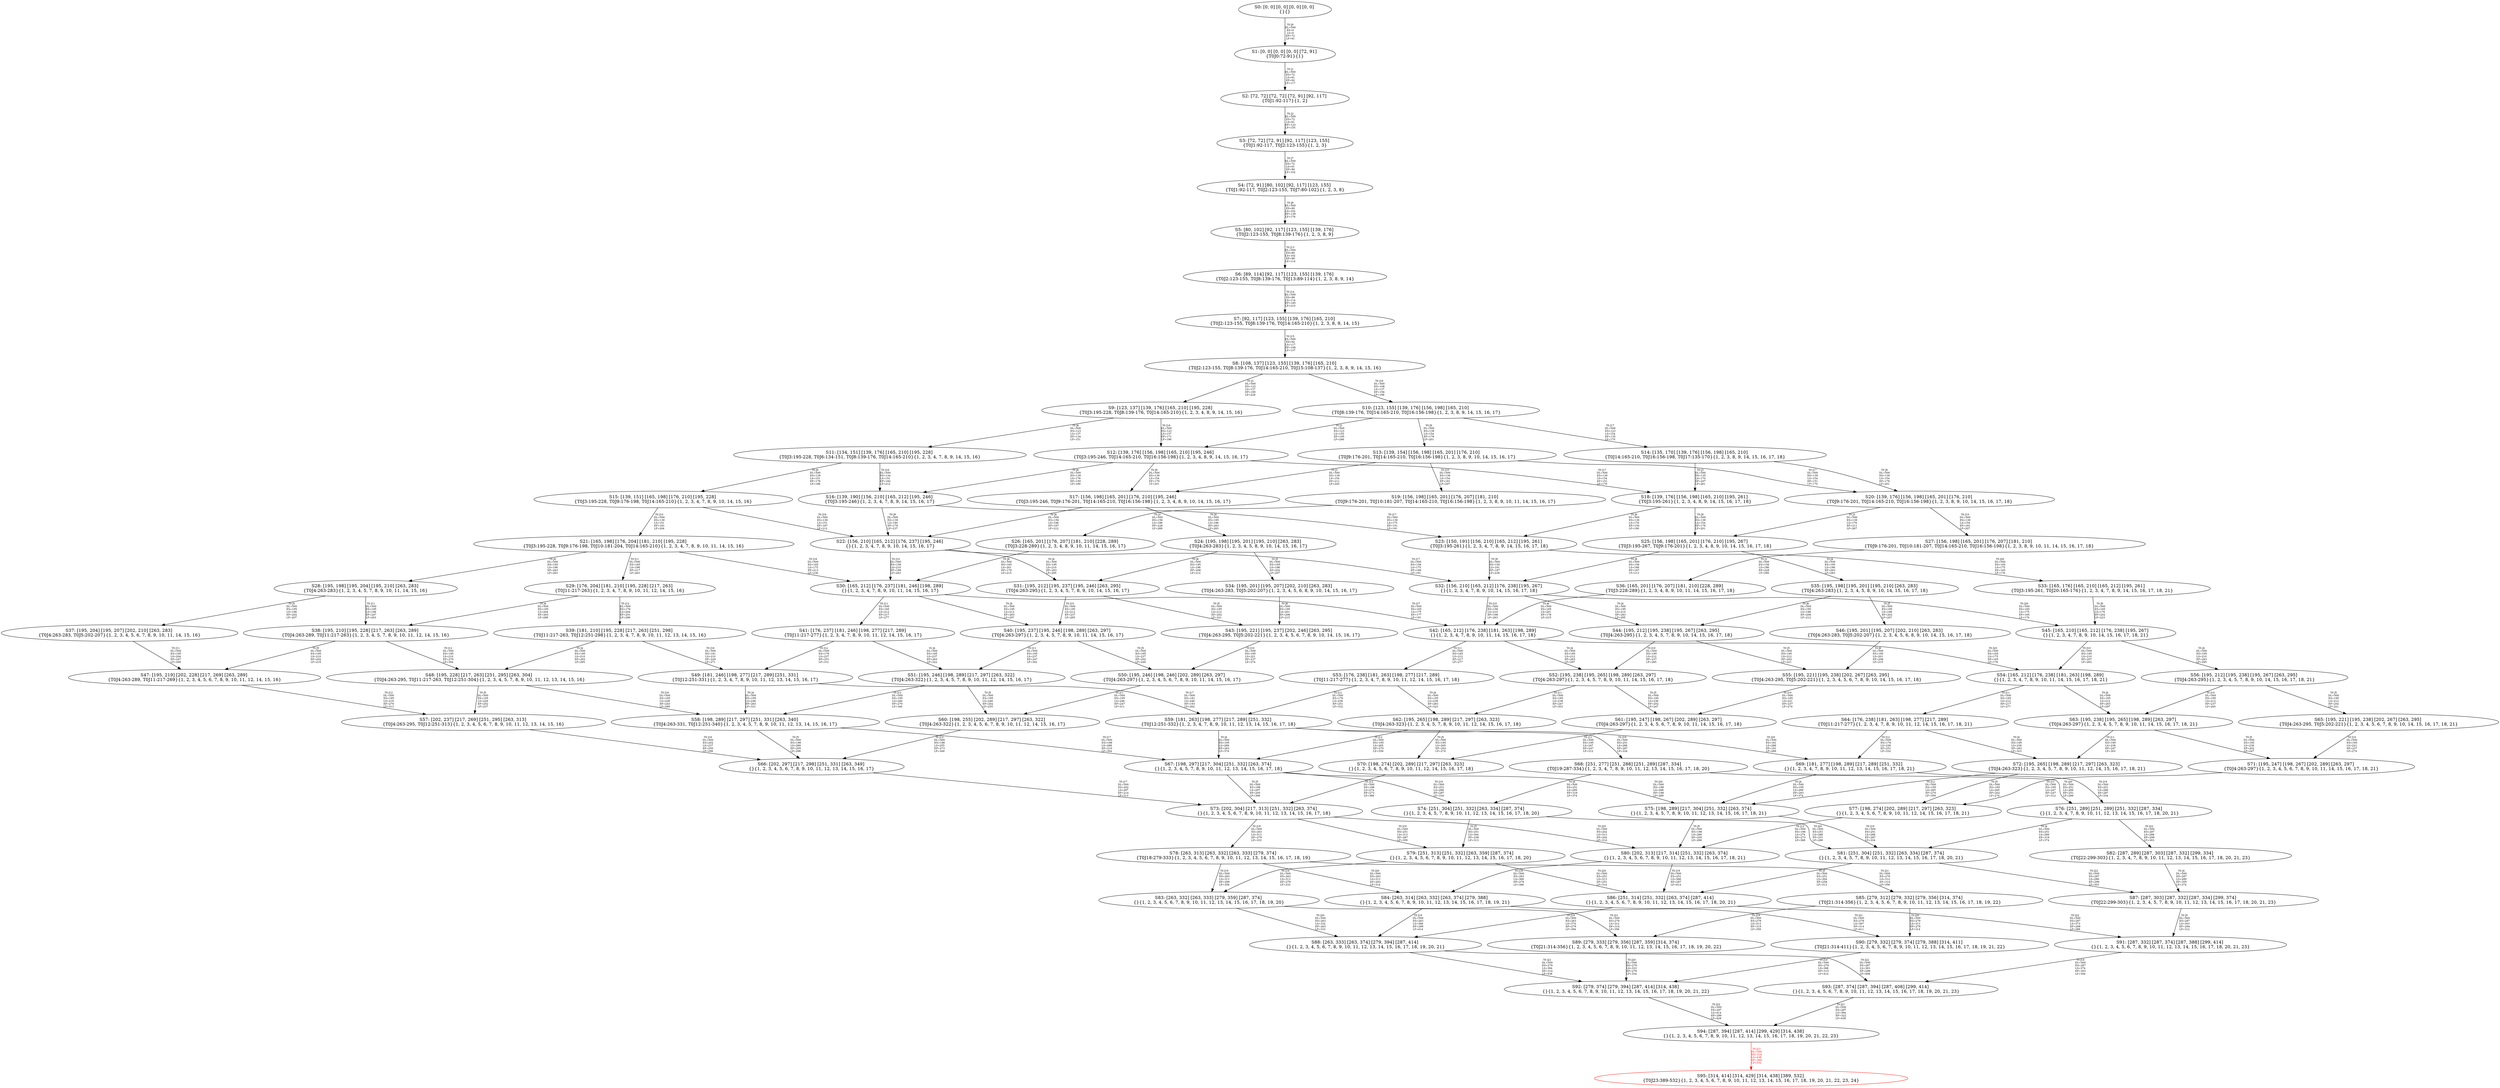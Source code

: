 digraph {
	S0[label="S0: [0, 0] [0, 0] [0, 0] [0, 0] \n{}{}"];
	S1[label="S1: [0, 0] [0, 0] [0, 0] [72, 91] \n{T0J0:72-91}{1}"];
	S2[label="S2: [72, 72] [72, 72] [72, 91] [92, 117] \n{T0J1:92-117}{1, 2}"];
	S3[label="S3: [72, 72] [72, 91] [92, 117] [123, 155] \n{T0J1:92-117, T0J2:123-155}{1, 2, 3}"];
	S4[label="S4: [72, 91] [80, 102] [92, 117] [123, 155] \n{T0J1:92-117, T0J2:123-155, T0J7:80-102}{1, 2, 3, 8}"];
	S5[label="S5: [80, 102] [92, 117] [123, 155] [139, 176] \n{T0J2:123-155, T0J8:139-176}{1, 2, 3, 8, 9}"];
	S6[label="S6: [89, 114] [92, 117] [123, 155] [139, 176] \n{T0J2:123-155, T0J8:139-176, T0J13:89-114}{1, 2, 3, 8, 9, 14}"];
	S7[label="S7: [92, 117] [123, 155] [139, 176] [165, 210] \n{T0J2:123-155, T0J8:139-176, T0J14:165-210}{1, 2, 3, 8, 9, 14, 15}"];
	S8[label="S8: [108, 137] [123, 155] [139, 176] [165, 210] \n{T0J2:123-155, T0J8:139-176, T0J14:165-210, T0J15:108-137}{1, 2, 3, 8, 9, 14, 15, 16}"];
	S9[label="S9: [123, 137] [139, 176] [165, 210] [195, 228] \n{T0J3:195-228, T0J8:139-176, T0J14:165-210}{1, 2, 3, 4, 8, 9, 14, 15, 16}"];
	S10[label="S10: [123, 155] [139, 176] [156, 198] [165, 210] \n{T0J8:139-176, T0J14:165-210, T0J16:156-198}{1, 2, 3, 8, 9, 14, 15, 16, 17}"];
	S11[label="S11: [134, 151] [139, 176] [165, 210] [195, 228] \n{T0J3:195-228, T0J6:134-151, T0J8:139-176, T0J14:165-210}{1, 2, 3, 4, 7, 8, 9, 14, 15, 16}"];
	S12[label="S12: [139, 176] [156, 198] [165, 210] [195, 246] \n{T0J3:195-246, T0J14:165-210, T0J16:156-198}{1, 2, 3, 4, 8, 9, 14, 15, 16, 17}"];
	S13[label="S13: [139, 154] [156, 198] [165, 201] [176, 210] \n{T0J9:176-201, T0J14:165-210, T0J16:156-198}{1, 2, 3, 8, 9, 10, 14, 15, 16, 17}"];
	S14[label="S14: [135, 170] [139, 176] [156, 198] [165, 210] \n{T0J14:165-210, T0J16:156-198, T0J17:135-170}{1, 2, 3, 8, 9, 14, 15, 16, 17, 18}"];
	S15[label="S15: [139, 151] [165, 198] [176, 210] [195, 228] \n{T0J3:195-228, T0J9:176-198, T0J14:165-210}{1, 2, 3, 4, 7, 8, 9, 10, 14, 15, 16}"];
	S16[label="S16: [139, 190] [156, 210] [165, 212] [195, 246] \n{T0J3:195-246}{1, 2, 3, 4, 7, 8, 9, 14, 15, 16, 17}"];
	S17[label="S17: [156, 198] [165, 201] [176, 210] [195, 246] \n{T0J3:195-246, T0J9:176-201, T0J14:165-210, T0J16:156-198}{1, 2, 3, 4, 8, 9, 10, 14, 15, 16, 17}"];
	S18[label="S18: [139, 176] [156, 198] [165, 210] [195, 261] \n{T0J3:195-261}{1, 2, 3, 4, 8, 9, 14, 15, 16, 17, 18}"];
	S19[label="S19: [156, 198] [165, 201] [176, 207] [181, 210] \n{T0J9:176-201, T0J10:181-207, T0J14:165-210, T0J16:156-198}{1, 2, 3, 8, 9, 10, 11, 14, 15, 16, 17}"];
	S20[label="S20: [139, 176] [156, 198] [165, 201] [176, 210] \n{T0J9:176-201, T0J14:165-210, T0J16:156-198}{1, 2, 3, 8, 9, 10, 14, 15, 16, 17, 18}"];
	S21[label="S21: [165, 198] [176, 204] [181, 210] [195, 228] \n{T0J3:195-228, T0J9:176-198, T0J10:181-204, T0J14:165-210}{1, 2, 3, 4, 7, 8, 9, 10, 11, 14, 15, 16}"];
	S22[label="S22: [156, 210] [165, 212] [176, 237] [195, 246] \n{}{1, 2, 3, 4, 7, 8, 9, 10, 14, 15, 16, 17}"];
	S23[label="S23: [150, 191] [156, 210] [165, 212] [195, 261] \n{T0J3:195-261}{1, 2, 3, 4, 7, 8, 9, 14, 15, 16, 17, 18}"];
	S24[label="S24: [195, 198] [195, 201] [195, 210] [263, 283] \n{T0J4:263-283}{1, 2, 3, 4, 5, 8, 9, 10, 14, 15, 16, 17}"];
	S25[label="S25: [156, 198] [165, 201] [176, 210] [195, 267] \n{T0J3:195-267, T0J9:176-201}{1, 2, 3, 4, 8, 9, 10, 14, 15, 16, 17, 18}"];
	S26[label="S26: [165, 201] [176, 207] [181, 210] [228, 289] \n{T0J3:228-289}{1, 2, 3, 4, 8, 9, 10, 11, 14, 15, 16, 17}"];
	S27[label="S27: [156, 198] [165, 201] [176, 207] [181, 210] \n{T0J9:176-201, T0J10:181-207, T0J14:165-210, T0J16:156-198}{1, 2, 3, 8, 9, 10, 11, 14, 15, 16, 17, 18}"];
	S28[label="S28: [195, 198] [195, 204] [195, 210] [263, 283] \n{T0J4:263-283}{1, 2, 3, 4, 5, 7, 8, 9, 10, 11, 14, 15, 16}"];
	S29[label="S29: [176, 204] [181, 210] [195, 228] [217, 263] \n{T0J11:217-263}{1, 2, 3, 4, 7, 8, 9, 10, 11, 12, 14, 15, 16}"];
	S30[label="S30: [165, 212] [176, 237] [181, 246] [198, 289] \n{}{1, 2, 3, 4, 7, 8, 9, 10, 11, 14, 15, 16, 17}"];
	S31[label="S31: [195, 212] [195, 237] [195, 246] [263, 295] \n{T0J4:263-295}{1, 2, 3, 4, 5, 7, 8, 9, 10, 14, 15, 16, 17}"];
	S32[label="S32: [156, 210] [165, 212] [176, 238] [195, 267] \n{}{1, 2, 3, 4, 7, 8, 9, 10, 14, 15, 16, 17, 18}"];
	S33[label="S33: [165, 176] [165, 210] [165, 212] [195, 261] \n{T0J3:195-261, T0J20:165-176}{1, 2, 3, 4, 7, 8, 9, 14, 15, 16, 17, 18, 21}"];
	S34[label="S34: [195, 201] [195, 207] [202, 210] [263, 283] \n{T0J4:263-283, T0J5:202-207}{1, 2, 3, 4, 5, 6, 8, 9, 10, 14, 15, 16, 17}"];
	S35[label="S35: [195, 198] [195, 201] [195, 210] [263, 283] \n{T0J4:263-283}{1, 2, 3, 4, 5, 8, 9, 10, 14, 15, 16, 17, 18}"];
	S36[label="S36: [165, 201] [176, 207] [181, 210] [228, 289] \n{T0J3:228-289}{1, 2, 3, 4, 8, 9, 10, 11, 14, 15, 16, 17, 18}"];
	S37[label="S37: [195, 204] [195, 207] [202, 210] [263, 283] \n{T0J4:263-283, T0J5:202-207}{1, 2, 3, 4, 5, 6, 7, 8, 9, 10, 11, 14, 15, 16}"];
	S38[label="S38: [195, 210] [195, 228] [217, 263] [263, 289] \n{T0J4:263-289, T0J11:217-263}{1, 2, 3, 4, 5, 7, 8, 9, 10, 11, 12, 14, 15, 16}"];
	S39[label="S39: [181, 210] [195, 228] [217, 263] [251, 298] \n{T0J11:217-263, T0J12:251-298}{1, 2, 3, 4, 7, 8, 9, 10, 11, 12, 13, 14, 15, 16}"];
	S40[label="S40: [195, 237] [195, 246] [198, 289] [263, 297] \n{T0J4:263-297}{1, 2, 3, 4, 5, 7, 8, 9, 10, 11, 14, 15, 16, 17}"];
	S41[label="S41: [176, 237] [181, 246] [198, 277] [217, 289] \n{T0J11:217-277}{1, 2, 3, 4, 7, 8, 9, 10, 11, 12, 14, 15, 16, 17}"];
	S42[label="S42: [165, 212] [176, 238] [181, 263] [198, 289] \n{}{1, 2, 3, 4, 7, 8, 9, 10, 11, 14, 15, 16, 17, 18}"];
	S43[label="S43: [195, 221] [195, 237] [202, 246] [263, 295] \n{T0J4:263-295, T0J5:202-221}{1, 2, 3, 4, 5, 6, 7, 8, 9, 10, 14, 15, 16, 17}"];
	S44[label="S44: [195, 212] [195, 238] [195, 267] [263, 295] \n{T0J4:263-295}{1, 2, 3, 4, 5, 7, 8, 9, 10, 14, 15, 16, 17, 18}"];
	S45[label="S45: [165, 210] [165, 212] [176, 238] [195, 267] \n{}{1, 2, 3, 4, 7, 8, 9, 10, 14, 15, 16, 17, 18, 21}"];
	S46[label="S46: [195, 201] [195, 207] [202, 210] [263, 283] \n{T0J4:263-283, T0J5:202-207}{1, 2, 3, 4, 5, 6, 8, 9, 10, 14, 15, 16, 17, 18}"];
	S47[label="S47: [195, 219] [202, 228] [217, 269] [263, 289] \n{T0J4:263-289, T0J11:217-269}{1, 2, 3, 4, 5, 6, 7, 8, 9, 10, 11, 12, 14, 15, 16}"];
	S48[label="S48: [195, 228] [217, 263] [251, 295] [263, 304] \n{T0J4:263-295, T0J11:217-263, T0J12:251-304}{1, 2, 3, 4, 5, 7, 8, 9, 10, 11, 12, 13, 14, 15, 16}"];
	S49[label="S49: [181, 246] [198, 277] [217, 289] [251, 331] \n{T0J12:251-331}{1, 2, 3, 4, 7, 8, 9, 10, 11, 12, 13, 14, 15, 16, 17}"];
	S50[label="S50: [195, 246] [198, 246] [202, 289] [263, 297] \n{T0J4:263-297}{1, 2, 3, 4, 5, 6, 7, 8, 9, 10, 11, 14, 15, 16, 17}"];
	S51[label="S51: [195, 246] [198, 289] [217, 297] [263, 322] \n{T0J4:263-322}{1, 2, 3, 4, 5, 7, 8, 9, 10, 11, 12, 14, 15, 16, 17}"];
	S52[label="S52: [195, 238] [195, 265] [198, 289] [263, 297] \n{T0J4:263-297}{1, 2, 3, 4, 5, 7, 8, 9, 10, 11, 14, 15, 16, 17, 18}"];
	S53[label="S53: [176, 238] [181, 263] [198, 277] [217, 289] \n{T0J11:217-277}{1, 2, 3, 4, 7, 8, 9, 10, 11, 12, 14, 15, 16, 17, 18}"];
	S54[label="S54: [165, 212] [176, 238] [181, 263] [198, 289] \n{}{1, 2, 3, 4, 7, 8, 9, 10, 11, 14, 15, 16, 17, 18, 21}"];
	S55[label="S55: [195, 221] [195, 238] [202, 267] [263, 295] \n{T0J4:263-295, T0J5:202-221}{1, 2, 3, 4, 5, 6, 7, 8, 9, 10, 14, 15, 16, 17, 18}"];
	S56[label="S56: [195, 212] [195, 238] [195, 267] [263, 295] \n{T0J4:263-295}{1, 2, 3, 4, 5, 7, 8, 9, 10, 14, 15, 16, 17, 18, 21}"];
	S57[label="S57: [202, 237] [217, 269] [251, 295] [263, 313] \n{T0J4:263-295, T0J12:251-313}{1, 2, 3, 4, 5, 6, 7, 8, 9, 10, 11, 12, 13, 14, 15, 16}"];
	S58[label="S58: [198, 289] [217, 297] [251, 331] [263, 340] \n{T0J4:263-331, T0J12:251-340}{1, 2, 3, 4, 5, 7, 8, 9, 10, 11, 12, 13, 14, 15, 16, 17}"];
	S59[label="S59: [181, 263] [198, 277] [217, 289] [251, 332] \n{T0J12:251-332}{1, 2, 3, 4, 7, 8, 9, 10, 11, 12, 13, 14, 15, 16, 17, 18}"];
	S60[label="S60: [198, 255] [202, 289] [217, 297] [263, 322] \n{T0J4:263-322}{1, 2, 3, 4, 5, 6, 7, 8, 9, 10, 11, 12, 14, 15, 16, 17}"];
	S61[label="S61: [195, 247] [198, 267] [202, 289] [263, 297] \n{T0J4:263-297}{1, 2, 3, 4, 5, 6, 7, 8, 9, 10, 11, 14, 15, 16, 17, 18}"];
	S62[label="S62: [195, 265] [198, 289] [217, 297] [263, 323] \n{T0J4:263-323}{1, 2, 3, 4, 5, 7, 8, 9, 10, 11, 12, 14, 15, 16, 17, 18}"];
	S63[label="S63: [195, 238] [195, 265] [198, 289] [263, 297] \n{T0J4:263-297}{1, 2, 3, 4, 5, 7, 8, 9, 10, 11, 14, 15, 16, 17, 18, 21}"];
	S64[label="S64: [176, 238] [181, 263] [198, 277] [217, 289] \n{T0J11:217-277}{1, 2, 3, 4, 7, 8, 9, 10, 11, 12, 14, 15, 16, 17, 18, 21}"];
	S65[label="S65: [195, 221] [195, 238] [202, 267] [263, 295] \n{T0J4:263-295, T0J5:202-221}{1, 2, 3, 4, 5, 6, 7, 8, 9, 10, 14, 15, 16, 17, 18, 21}"];
	S66[label="S66: [202, 297] [217, 298] [251, 331] [263, 349] \n{}{1, 2, 3, 4, 5, 6, 7, 8, 9, 10, 11, 12, 13, 14, 15, 16, 17}"];
	S67[label="S67: [198, 297] [217, 304] [251, 332] [263, 374] \n{}{1, 2, 3, 4, 5, 7, 8, 9, 10, 11, 12, 13, 14, 15, 16, 17, 18}"];
	S68[label="S68: [251, 277] [251, 288] [251, 289] [287, 334] \n{T0J19:287-334}{1, 2, 3, 4, 7, 8, 9, 10, 11, 12, 13, 14, 15, 16, 17, 18, 20}"];
	S69[label="S69: [181, 277] [198, 289] [217, 289] [251, 332] \n{}{1, 2, 3, 4, 7, 8, 9, 10, 11, 12, 13, 14, 15, 16, 17, 18, 21}"];
	S70[label="S70: [198, 274] [202, 289] [217, 297] [263, 323] \n{}{1, 2, 3, 4, 5, 6, 7, 8, 9, 10, 11, 12, 14, 15, 16, 17, 18}"];
	S71[label="S71: [195, 247] [198, 267] [202, 289] [263, 297] \n{T0J4:263-297}{1, 2, 3, 4, 5, 6, 7, 8, 9, 10, 11, 14, 15, 16, 17, 18, 21}"];
	S72[label="S72: [195, 265] [198, 289] [217, 297] [263, 323] \n{T0J4:263-323}{1, 2, 3, 4, 5, 7, 8, 9, 10, 11, 12, 14, 15, 16, 17, 18, 21}"];
	S73[label="S73: [202, 304] [217, 313] [251, 332] [263, 374] \n{}{1, 2, 3, 4, 5, 6, 7, 8, 9, 10, 11, 12, 13, 14, 15, 16, 17, 18}"];
	S74[label="S74: [251, 304] [251, 332] [263, 334] [287, 374] \n{}{1, 2, 3, 4, 5, 7, 8, 9, 10, 11, 12, 13, 14, 15, 16, 17, 18, 20}"];
	S75[label="S75: [198, 289] [217, 304] [251, 332] [263, 374] \n{}{1, 2, 3, 4, 5, 7, 8, 9, 10, 11, 12, 13, 14, 15, 16, 17, 18, 21}"];
	S76[label="S76: [251, 289] [251, 289] [251, 332] [287, 334] \n{}{1, 2, 3, 4, 7, 8, 9, 10, 11, 12, 13, 14, 15, 16, 17, 18, 20, 21}"];
	S77[label="S77: [198, 274] [202, 289] [217, 297] [263, 323] \n{}{1, 2, 3, 4, 5, 6, 7, 8, 9, 10, 11, 12, 14, 15, 16, 17, 18, 21}"];
	S78[label="S78: [263, 313] [263, 332] [263, 333] [279, 374] \n{T0J18:279-333}{1, 2, 3, 4, 5, 6, 7, 8, 9, 10, 11, 12, 13, 14, 15, 16, 17, 18, 19}"];
	S79[label="S79: [251, 313] [251, 332] [263, 359] [287, 374] \n{}{1, 2, 3, 4, 5, 6, 7, 8, 9, 10, 11, 12, 13, 14, 15, 16, 17, 18, 20}"];
	S80[label="S80: [202, 313] [217, 314] [251, 332] [263, 374] \n{}{1, 2, 3, 4, 5, 6, 7, 8, 9, 10, 11, 12, 13, 14, 15, 16, 17, 18, 21}"];
	S81[label="S81: [251, 304] [251, 332] [263, 334] [287, 374] \n{}{1, 2, 3, 4, 5, 7, 8, 9, 10, 11, 12, 13, 14, 15, 16, 17, 18, 20, 21}"];
	S82[label="S82: [287, 289] [287, 303] [287, 332] [299, 334] \n{T0J22:299-303}{1, 2, 3, 4, 7, 8, 9, 10, 11, 12, 13, 14, 15, 16, 17, 18, 20, 21, 23}"];
	S83[label="S83: [263, 332] [263, 333] [279, 359] [287, 374] \n{}{1, 2, 3, 4, 5, 6, 7, 8, 9, 10, 11, 12, 13, 14, 15, 16, 17, 18, 19, 20}"];
	S84[label="S84: [263, 314] [263, 332] [263, 374] [279, 388] \n{}{1, 2, 3, 4, 5, 6, 7, 8, 9, 10, 11, 12, 13, 14, 15, 16, 17, 18, 19, 21}"];
	S85[label="S85: [279, 312] [279, 332] [279, 356] [314, 374] \n{T0J21:314-356}{1, 2, 3, 4, 5, 6, 7, 8, 9, 10, 11, 12, 13, 14, 15, 16, 17, 18, 19, 22}"];
	S86[label="S86: [251, 314] [251, 332] [263, 374] [287, 414] \n{}{1, 2, 3, 4, 5, 6, 7, 8, 9, 10, 11, 12, 13, 14, 15, 16, 17, 18, 20, 21}"];
	S87[label="S87: [287, 303] [287, 332] [287, 334] [299, 374] \n{T0J22:299-303}{1, 2, 3, 4, 5, 7, 8, 9, 10, 11, 12, 13, 14, 15, 16, 17, 18, 20, 21, 23}"];
	S88[label="S88: [263, 333] [263, 374] [279, 394] [287, 414] \n{}{1, 2, 3, 4, 5, 6, 7, 8, 9, 10, 11, 12, 13, 14, 15, 16, 17, 18, 19, 20, 21}"];
	S89[label="S89: [279, 333] [279, 356] [287, 359] [314, 374] \n{T0J21:314-356}{1, 2, 3, 4, 5, 6, 7, 8, 9, 10, 11, 12, 13, 14, 15, 16, 17, 18, 19, 20, 22}"];
	S90[label="S90: [279, 332] [279, 374] [279, 388] [314, 411] \n{T0J21:314-411}{1, 2, 3, 4, 5, 6, 7, 8, 9, 10, 11, 12, 13, 14, 15, 16, 17, 18, 19, 21, 22}"];
	S91[label="S91: [287, 332] [287, 374] [287, 388] [299, 414] \n{}{1, 2, 3, 4, 5, 6, 7, 8, 9, 10, 11, 12, 13, 14, 15, 16, 17, 18, 20, 21, 23}"];
	S92[label="S92: [279, 374] [279, 394] [287, 414] [314, 438] \n{}{1, 2, 3, 4, 5, 6, 7, 8, 9, 10, 11, 12, 13, 14, 15, 16, 17, 18, 19, 20, 21, 22}"];
	S93[label="S93: [287, 374] [287, 394] [287, 408] [299, 414] \n{}{1, 2, 3, 4, 5, 6, 7, 8, 9, 10, 11, 12, 13, 14, 15, 16, 17, 18, 19, 20, 21, 23}"];
	S94[label="S94: [287, 394] [287, 414] [299, 429] [314, 438] \n{}{1, 2, 3, 4, 5, 6, 7, 8, 9, 10, 11, 12, 13, 14, 15, 16, 17, 18, 19, 20, 21, 22, 23}"];
	S95[label="S95: [314, 414] [314, 429] [314, 438] [389, 532] \n{T0J23:389-532}{1, 2, 3, 4, 5, 6, 7, 8, 9, 10, 11, 12, 13, 14, 15, 16, 17, 18, 19, 20, 21, 22, 23, 24}"];
	S0 -> S1[label="T0 J0\nDL=500\nES=0\nLS=0\nEF=72\nLF=91",fontsize=8];
	S1 -> S2[label="T0 J1\nDL=500\nES=72\nLS=91\nEF=92\nLF=117",fontsize=8];
	S2 -> S3[label="T0 J2\nDL=500\nES=72\nLS=91\nEF=123\nLF=155",fontsize=8];
	S3 -> S4[label="T0 J7\nDL=500\nES=72\nLS=91\nEF=80\nLF=102",fontsize=8];
	S4 -> S5[label="T0 J8\nDL=500\nES=80\nLS=102\nEF=139\nLF=176",fontsize=8];
	S5 -> S6[label="T0 J13\nDL=500\nES=80\nLS=102\nEF=89\nLF=114",fontsize=8];
	S6 -> S7[label="T0 J14\nDL=500\nES=89\nLS=114\nEF=165\nLF=210",fontsize=8];
	S7 -> S8[label="T0 J15\nDL=500\nES=92\nLS=117\nEF=108\nLF=137",fontsize=8];
	S8 -> S9[label="T0 J3\nDL=500\nES=123\nLS=137\nEF=195\nLF=228",fontsize=8];
	S8 -> S10[label="T0 J16\nDL=500\nES=108\nLS=137\nEF=156\nLF=198",fontsize=8];
	S9 -> S11[label="T0 J6\nDL=500\nES=123\nLS=137\nEF=134\nLF=151",fontsize=8];
	S9 -> S12[label="T0 J16\nDL=500\nES=123\nLS=137\nEF=171\nLF=198",fontsize=8];
	S10 -> S12[label="T0 J3\nDL=500\nES=123\nLS=155\nEF=195\nLF=246",fontsize=8];
	S10 -> S13[label="T0 J9\nDL=500\nES=139\nLS=154\nEF=176\nLF=201",fontsize=8];
	S10 -> S14[label="T0 J17\nDL=500\nES=123\nLS=154\nEF=135\nLF=170",fontsize=8];
	S11 -> S15[label="T0 J9\nDL=500\nES=139\nLS=151\nEF=176\nLF=198",fontsize=8];
	S11 -> S16[label="T0 J16\nDL=500\nES=134\nLS=151\nEF=182\nLF=212",fontsize=8];
	S12 -> S16[label="T0 J6\nDL=500\nES=139\nLS=176\nEF=150\nLF=190",fontsize=8];
	S12 -> S17[label="T0 J9\nDL=500\nES=139\nLS=154\nEF=176\nLF=201",fontsize=8];
	S12 -> S18[label="T0 J17\nDL=500\nES=139\nLS=154\nEF=151\nLF=170",fontsize=8];
	S13 -> S17[label="T0 J3\nDL=500\nES=139\nLS=154\nEF=211\nLF=245",fontsize=8];
	S13 -> S19[label="T0 J10\nDL=500\nES=139\nLS=154\nEF=181\nLF=207",fontsize=8];
	S13 -> S20[label="T0 J17\nDL=500\nES=139\nLS=154\nEF=151\nLF=170",fontsize=8];
	S14 -> S18[label="T0 J3\nDL=500\nES=135\nLS=170\nEF=207\nLF=261",fontsize=8];
	S14 -> S20[label="T0 J9\nDL=500\nES=139\nLS=154\nEF=176\nLF=201",fontsize=8];
	S15 -> S21[label="T0 J10\nDL=500\nES=139\nLS=151\nEF=181\nLF=204",fontsize=8];
	S15 -> S22[label="T0 J16\nDL=500\nES=139\nLS=151\nEF=187\nLF=212",fontsize=8];
	S16 -> S22[label="T0 J9\nDL=500\nES=139\nLS=190\nEF=176\nLF=237",fontsize=8];
	S16 -> S23[label="T0 J17\nDL=500\nES=139\nLS=175\nEF=151\nLF=191",fontsize=8];
	S17 -> S24[label="T0 J4\nDL=500\nES=195\nLS=198\nEF=263\nLF=283",fontsize=8];
	S17 -> S22[label="T0 J6\nDL=500\nES=156\nLS=198\nEF=167\nLF=212",fontsize=8];
	S18 -> S23[label="T0 J6\nDL=500\nES=139\nLS=176\nEF=150\nLF=190",fontsize=8];
	S18 -> S25[label="T0 J9\nDL=500\nES=139\nLS=154\nEF=176\nLF=201",fontsize=8];
	S19 -> S26[label="T0 J3\nDL=500\nES=156\nLS=198\nEF=228\nLF=289",fontsize=8];
	S20 -> S25[label="T0 J3\nDL=500\nES=139\nLS=176\nEF=211\nLF=267",fontsize=8];
	S20 -> S27[label="T0 J10\nDL=500\nES=139\nLS=154\nEF=181\nLF=207",fontsize=8];
	S21 -> S28[label="T0 J4\nDL=500\nES=195\nLS=198\nEF=263\nLF=283",fontsize=8];
	S21 -> S29[label="T0 J11\nDL=500\nES=165\nLS=198\nEF=217\nLF=263",fontsize=8];
	S21 -> S30[label="T0 J16\nDL=500\nES=165\nLS=175\nEF=213\nLF=236",fontsize=8];
	S22 -> S31[label="T0 J4\nDL=500\nES=195\nLS=210\nEF=263\nLF=295",fontsize=8];
	S22 -> S30[label="T0 J10\nDL=500\nES=156\nLS=210\nEF=198\nLF=263",fontsize=8];
	S22 -> S32[label="T0 J17\nDL=500\nES=156\nLS=175\nEF=168\nLF=191",fontsize=8];
	S23 -> S32[label="T0 J9\nDL=500\nES=150\nLS=191\nEF=187\nLF=238",fontsize=8];
	S23 -> S33[label="T0 J20\nDL=500\nES=165\nLS=175\nEF=165\nLF=176",fontsize=8];
	S24 -> S34[label="T0 J5\nDL=500\nES=195\nLS=198\nEF=202\nLF=207",fontsize=8];
	S24 -> S31[label="T0 J6\nDL=500\nES=195\nLS=198\nEF=206\nLF=212",fontsize=8];
	S25 -> S35[label="T0 J4\nDL=500\nES=195\nLS=198\nEF=263\nLF=283",fontsize=8];
	S25 -> S32[label="T0 J6\nDL=500\nES=156\nLS=198\nEF=167\nLF=212",fontsize=8];
	S26 -> S30[label="T0 J6\nDL=500\nES=165\nLS=201\nEF=176\nLF=215",fontsize=8];
	S27 -> S36[label="T0 J3\nDL=500\nES=156\nLS=198\nEF=228\nLF=289",fontsize=8];
	S28 -> S37[label="T0 J5\nDL=500\nES=195\nLS=198\nEF=202\nLF=207",fontsize=8];
	S28 -> S38[label="T0 J11\nDL=500\nES=195\nLS=198\nEF=247\nLF=263",fontsize=8];
	S29 -> S38[label="T0 J4\nDL=500\nES=195\nLS=204\nEF=263\nLF=289",fontsize=8];
	S29 -> S39[label="T0 J12\nDL=500\nES=176\nLS=204\nEF=251\nLF=298",fontsize=8];
	S30 -> S40[label="T0 J4\nDL=500\nES=195\nLS=212\nEF=263\nLF=297",fontsize=8];
	S30 -> S41[label="T0 J11\nDL=500\nES=165\nLS=212\nEF=217\nLF=277",fontsize=8];
	S30 -> S42[label="T0 J17\nDL=500\nES=165\nLS=175\nEF=177\nLF=191",fontsize=8];
	S31 -> S43[label="T0 J5\nDL=500\nES=195\nLS=212\nEF=202\nLF=221",fontsize=8];
	S31 -> S40[label="T0 J10\nDL=500\nES=195\nLS=212\nEF=237\nLF=265",fontsize=8];
	S32 -> S44[label="T0 J4\nDL=500\nES=195\nLS=210\nEF=263\nLF=295",fontsize=8];
	S32 -> S42[label="T0 J10\nDL=500\nES=156\nLS=210\nEF=198\nLF=263",fontsize=8];
	S32 -> S45[label="T0 J20\nDL=500\nES=165\nLS=175\nEF=165\nLF=176",fontsize=8];
	S33 -> S45[label="T0 J9\nDL=500\nES=165\nLS=176\nEF=202\nLF=223",fontsize=8];
	S34 -> S43[label="T0 J6\nDL=500\nES=195\nLS=201\nEF=206\nLF=215",fontsize=8];
	S35 -> S46[label="T0 J5\nDL=500\nES=195\nLS=198\nEF=202\nLF=207",fontsize=8];
	S35 -> S44[label="T0 J6\nDL=500\nES=195\nLS=198\nEF=206\nLF=212",fontsize=8];
	S36 -> S42[label="T0 J6\nDL=500\nES=165\nLS=201\nEF=176\nLF=215",fontsize=8];
	S37 -> S47[label="T0 J11\nDL=500\nES=195\nLS=204\nEF=247\nLF=269",fontsize=8];
	S38 -> S47[label="T0 J5\nDL=500\nES=195\nLS=210\nEF=202\nLF=219",fontsize=8];
	S38 -> S48[label="T0 J12\nDL=500\nES=195\nLS=210\nEF=270\nLF=304",fontsize=8];
	S39 -> S48[label="T0 J4\nDL=500\nES=195\nLS=210\nEF=263\nLF=295",fontsize=8];
	S39 -> S49[label="T0 J16\nDL=500\nES=181\nLS=210\nEF=229\nLF=271",fontsize=8];
	S40 -> S50[label="T0 J5\nDL=500\nES=195\nLS=237\nEF=202\nLF=246",fontsize=8];
	S40 -> S51[label="T0 J11\nDL=500\nES=195\nLS=237\nEF=247\nLF=302",fontsize=8];
	S41 -> S51[label="T0 J4\nDL=500\nES=195\nLS=237\nEF=263\nLF=322",fontsize=8];
	S41 -> S49[label="T0 J12\nDL=500\nES=176\nLS=237\nEF=251\nLF=331",fontsize=8];
	S42 -> S52[label="T0 J4\nDL=500\nES=195\nLS=212\nEF=263\nLF=297",fontsize=8];
	S42 -> S53[label="T0 J11\nDL=500\nES=165\nLS=212\nEF=217\nLF=277",fontsize=8];
	S42 -> S54[label="T0 J20\nDL=500\nES=165\nLS=175\nEF=165\nLF=176",fontsize=8];
	S43 -> S50[label="T0 J10\nDL=500\nES=195\nLS=221\nEF=237\nLF=274",fontsize=8];
	S44 -> S55[label="T0 J5\nDL=500\nES=195\nLS=212\nEF=202\nLF=221",fontsize=8];
	S44 -> S52[label="T0 J10\nDL=500\nES=195\nLS=212\nEF=237\nLF=265",fontsize=8];
	S45 -> S56[label="T0 J4\nDL=500\nES=195\nLS=210\nEF=263\nLF=295",fontsize=8];
	S45 -> S54[label="T0 J10\nDL=500\nES=165\nLS=210\nEF=207\nLF=263",fontsize=8];
	S46 -> S55[label="T0 J6\nDL=500\nES=195\nLS=201\nEF=206\nLF=215",fontsize=8];
	S47 -> S57[label="T0 J12\nDL=500\nES=195\nLS=219\nEF=270\nLF=313",fontsize=8];
	S48 -> S57[label="T0 J5\nDL=500\nES=195\nLS=228\nEF=202\nLF=237",fontsize=8];
	S48 -> S58[label="T0 J16\nDL=500\nES=195\nLS=228\nEF=243\nLF=289",fontsize=8];
	S49 -> S58[label="T0 J4\nDL=500\nES=195\nLS=246\nEF=263\nLF=331",fontsize=8];
	S49 -> S59[label="T0 J17\nDL=500\nES=181\nLS=246\nEF=193\nLF=262",fontsize=8];
	S50 -> S60[label="T0 J11\nDL=500\nES=195\nLS=246\nEF=247\nLF=311",fontsize=8];
	S51 -> S60[label="T0 J5\nDL=500\nES=195\nLS=246\nEF=202\nLF=255",fontsize=8];
	S51 -> S58[label="T0 J12\nDL=500\nES=195\nLS=246\nEF=270\nLF=340",fontsize=8];
	S52 -> S61[label="T0 J5\nDL=500\nES=195\nLS=238\nEF=202\nLF=247",fontsize=8];
	S52 -> S62[label="T0 J11\nDL=500\nES=195\nLS=238\nEF=247\nLF=303",fontsize=8];
	S53 -> S62[label="T0 J4\nDL=500\nES=195\nLS=238\nEF=263\nLF=323",fontsize=8];
	S53 -> S59[label="T0 J12\nDL=500\nES=176\nLS=238\nEF=251\nLF=332",fontsize=8];
	S54 -> S63[label="T0 J4\nDL=500\nES=195\nLS=212\nEF=263\nLF=297",fontsize=8];
	S54 -> S64[label="T0 J11\nDL=500\nES=165\nLS=212\nEF=217\nLF=277",fontsize=8];
	S55 -> S61[label="T0 J10\nDL=500\nES=195\nLS=221\nEF=237\nLF=274",fontsize=8];
	S56 -> S65[label="T0 J5\nDL=500\nES=195\nLS=212\nEF=202\nLF=221",fontsize=8];
	S56 -> S63[label="T0 J10\nDL=500\nES=195\nLS=212\nEF=237\nLF=265",fontsize=8];
	S57 -> S66[label="T0 J16\nDL=500\nES=202\nLS=237\nEF=250\nLF=298",fontsize=8];
	S58 -> S66[label="T0 J5\nDL=500\nES=198\nLS=289\nEF=205\nLF=298",fontsize=8];
	S58 -> S67[label="T0 J17\nDL=500\nES=198\nLS=288\nEF=210\nLF=304",fontsize=8];
	S59 -> S67[label="T0 J4\nDL=500\nES=195\nLS=289\nEF=263\nLF=374",fontsize=8];
	S59 -> S68[label="T0 J19\nDL=500\nES=251\nLS=288\nEF=287\nLF=334",fontsize=8];
	S59 -> S69[label="T0 J20\nDL=500\nES=181\nLS=288\nEF=181\nLF=289",fontsize=8];
	S60 -> S66[label="T0 J12\nDL=500\nES=198\nLS=255\nEF=273\nLF=349",fontsize=8];
	S61 -> S70[label="T0 J11\nDL=500\nES=195\nLS=247\nEF=247\nLF=312",fontsize=8];
	S62 -> S70[label="T0 J5\nDL=500\nES=195\nLS=265\nEF=202\nLF=274",fontsize=8];
	S62 -> S67[label="T0 J12\nDL=500\nES=195\nLS=265\nEF=270\nLF=359",fontsize=8];
	S63 -> S71[label="T0 J5\nDL=500\nES=195\nLS=238\nEF=202\nLF=247",fontsize=8];
	S63 -> S72[label="T0 J11\nDL=500\nES=195\nLS=238\nEF=247\nLF=303",fontsize=8];
	S64 -> S72[label="T0 J4\nDL=500\nES=195\nLS=238\nEF=263\nLF=323",fontsize=8];
	S64 -> S69[label="T0 J12\nDL=500\nES=176\nLS=238\nEF=251\nLF=332",fontsize=8];
	S65 -> S71[label="T0 J10\nDL=500\nES=195\nLS=221\nEF=237\nLF=274",fontsize=8];
	S66 -> S73[label="T0 J17\nDL=500\nES=202\nLS=297\nEF=214\nLF=313",fontsize=8];
	S67 -> S73[label="T0 J5\nDL=500\nES=198\nLS=297\nEF=205\nLF=306",fontsize=8];
	S67 -> S74[label="T0 J19\nDL=500\nES=251\nLS=288\nEF=287\nLF=334",fontsize=8];
	S67 -> S75[label="T0 J20\nDL=500\nES=198\nLS=288\nEF=198\nLF=289",fontsize=8];
	S68 -> S74[label="T0 J4\nDL=500\nES=251\nLS=289\nEF=319\nLF=374",fontsize=8];
	S68 -> S76[label="T0 J20\nDL=500\nES=251\nLS=288\nEF=251\nLF=289",fontsize=8];
	S69 -> S75[label="T0 J4\nDL=500\nES=195\nLS=289\nEF=263\nLF=374",fontsize=8];
	S69 -> S76[label="T0 J19\nDL=500\nES=251\nLS=288\nEF=287\nLF=334",fontsize=8];
	S70 -> S73[label="T0 J12\nDL=500\nES=198\nLS=274\nEF=273\nLF=368",fontsize=8];
	S71 -> S77[label="T0 J11\nDL=500\nES=195\nLS=247\nEF=247\nLF=312",fontsize=8];
	S72 -> S77[label="T0 J5\nDL=500\nES=195\nLS=265\nEF=202\nLF=274",fontsize=8];
	S72 -> S75[label="T0 J12\nDL=500\nES=195\nLS=265\nEF=270\nLF=359",fontsize=8];
	S73 -> S78[label="T0 J18\nDL=500\nES=263\nLS=313\nEF=279\nLF=333",fontsize=8];
	S73 -> S79[label="T0 J19\nDL=500\nES=251\nLS=313\nEF=287\nLF=359",fontsize=8];
	S73 -> S80[label="T0 J20\nDL=500\nES=202\nLS=313\nEF=202\nLF=314",fontsize=8];
	S74 -> S79[label="T0 J5\nDL=500\nES=251\nLS=304\nEF=258\nLF=313",fontsize=8];
	S74 -> S81[label="T0 J20\nDL=500\nES=251\nLS=288\nEF=251\nLF=289",fontsize=8];
	S75 -> S80[label="T0 J5\nDL=500\nES=198\nLS=289\nEF=205\nLF=298",fontsize=8];
	S75 -> S81[label="T0 J19\nDL=500\nES=251\nLS=288\nEF=287\nLF=334",fontsize=8];
	S76 -> S81[label="T0 J4\nDL=500\nES=251\nLS=289\nEF=319\nLF=374",fontsize=8];
	S76 -> S82[label="T0 J22\nDL=500\nES=287\nLS=288\nEF=299\nLF=303",fontsize=8];
	S77 -> S80[label="T0 J12\nDL=500\nES=198\nLS=274\nEF=273\nLF=368",fontsize=8];
	S78 -> S83[label="T0 J19\nDL=500\nES=263\nLS=313\nEF=299\nLF=359",fontsize=8];
	S78 -> S84[label="T0 J20\nDL=500\nES=263\nLS=313\nEF=263\nLF=314",fontsize=8];
	S78 -> S85[label="T0 J21\nDL=500\nES=279\nLS=312\nEF=314\nLF=356",fontsize=8];
	S79 -> S83[label="T0 J18\nDL=500\nES=263\nLS=313\nEF=279\nLF=333",fontsize=8];
	S79 -> S86[label="T0 J20\nDL=500\nES=251\nLS=313\nEF=251\nLF=314",fontsize=8];
	S80 -> S84[label="T0 J18\nDL=500\nES=263\nLS=368\nEF=279\nLF=388",fontsize=8];
	S80 -> S86[label="T0 J19\nDL=500\nES=251\nLS=368\nEF=287\nLF=414",fontsize=8];
	S81 -> S86[label="T0 J5\nDL=500\nES=251\nLS=304\nEF=258\nLF=313",fontsize=8];
	S81 -> S87[label="T0 J22\nDL=500\nES=287\nLS=288\nEF=299\nLF=303",fontsize=8];
	S82 -> S87[label="T0 J4\nDL=500\nES=287\nLS=289\nEF=355\nLF=374",fontsize=8];
	S83 -> S88[label="T0 J20\nDL=500\nES=263\nLS=332\nEF=263\nLF=333",fontsize=8];
	S83 -> S89[label="T0 J21\nDL=500\nES=279\nLS=312\nEF=314\nLF=356",fontsize=8];
	S84 -> S88[label="T0 J19\nDL=500\nES=263\nLS=368\nEF=299\nLF=414",fontsize=8];
	S84 -> S90[label="T0 J21\nDL=500\nES=279\nLS=367\nEF=314\nLF=411",fontsize=8];
	S85 -> S89[label="T0 J19\nDL=500\nES=279\nLS=313\nEF=315\nLF=359",fontsize=8];
	S85 -> S90[label="T0 J20\nDL=500\nES=279\nLS=313\nEF=279\nLF=314",fontsize=8];
	S86 -> S88[label="T0 J18\nDL=500\nES=263\nLS=374\nEF=279\nLF=394",fontsize=8];
	S86 -> S91[label="T0 J22\nDL=500\nES=287\nLS=373\nEF=299\nLF=388",fontsize=8];
	S87 -> S91[label="T0 J5\nDL=500\nES=287\nLS=303\nEF=294\nLF=312",fontsize=8];
	S88 -> S92[label="T0 J21\nDL=500\nES=279\nLS=394\nEF=314\nLF=438",fontsize=8];
	S88 -> S93[label="T0 J22\nDL=500\nES=287\nLS=393\nEF=299\nLF=408",fontsize=8];
	S89 -> S92[label="T0 J20\nDL=500\nES=279\nLS=333\nEF=279\nLF=334",fontsize=8];
	S90 -> S92[label="T0 J19\nDL=500\nES=279\nLS=368\nEF=315\nLF=414",fontsize=8];
	S91 -> S93[label="T0 J18\nDL=500\nES=287\nLS=374\nEF=303\nLF=394",fontsize=8];
	S92 -> S94[label="T0 J22\nDL=500\nES=287\nLS=414\nEF=299\nLF=429",fontsize=8];
	S93 -> S94[label="T0 J21\nDL=500\nES=287\nLS=394\nEF=322\nLF=438",fontsize=8];
	S94 -> S95[label="T0 J23\nDL=500\nES=314\nLS=438\nEF=389\nLF=532",color=Red,fontcolor=Red,fontsize=8];
S95[color=Red];
}
